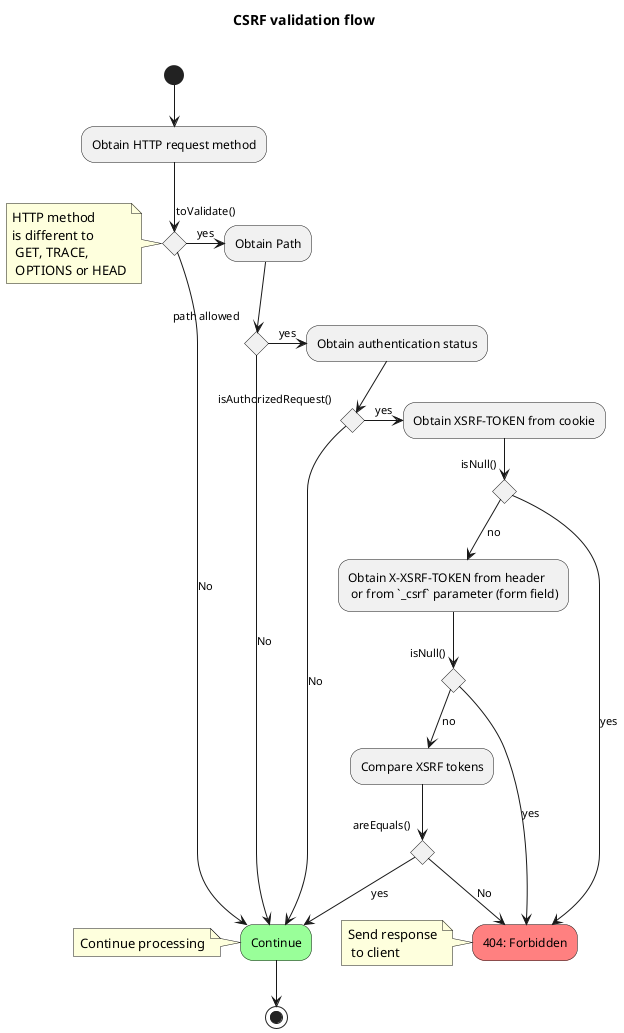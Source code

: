 @startuml

title CSRF validation flow \n

skinparam activity {
  BackgroundColor<< Continue >> #99ff99
  BackgroundColor<< 403 >> #ff8080
}

(*) --> "Obtain HTTP request method"
if  "toValidate()" then
    note left: HTTP method \nis different to\n GET, TRACE,\n OPTIONS or HEAD

    -right-> [yes] "Obtain Path"

    if "path allowed" then
        -right-> [yes] "Obtain authentication status"

        if "isAuthorizedRequest()" then
            -right-> [yes] "Obtain XSRF-TOKEN from cookie"
            if "isNull()" then
                -down-> [no] "Obtain X-XSRF-TOKEN from header \n or from `_csrf` parameter (form field)"
                if "isNull()" then
                    -down-> [no] "Compare XSRF tokens"
                    if "areEquals()" then
                        --> [yes] "Continue" <<Continue>>
                        Note left: Continue processing
                    else
                        --> [No] "404: Forbidden" <<403>>
                        Note left: Send response\n to client
                    endif
                else
                    --> [yes] "404: Forbidden"
                endif
            else
                --> [yes] "404: Forbidden"
            endif
        else
            --> [No] "Continue"
        endif
    else
        --> [No] "Continue"
    endif
else
    --> [No] Continue
endif

--> (*)

@enduml